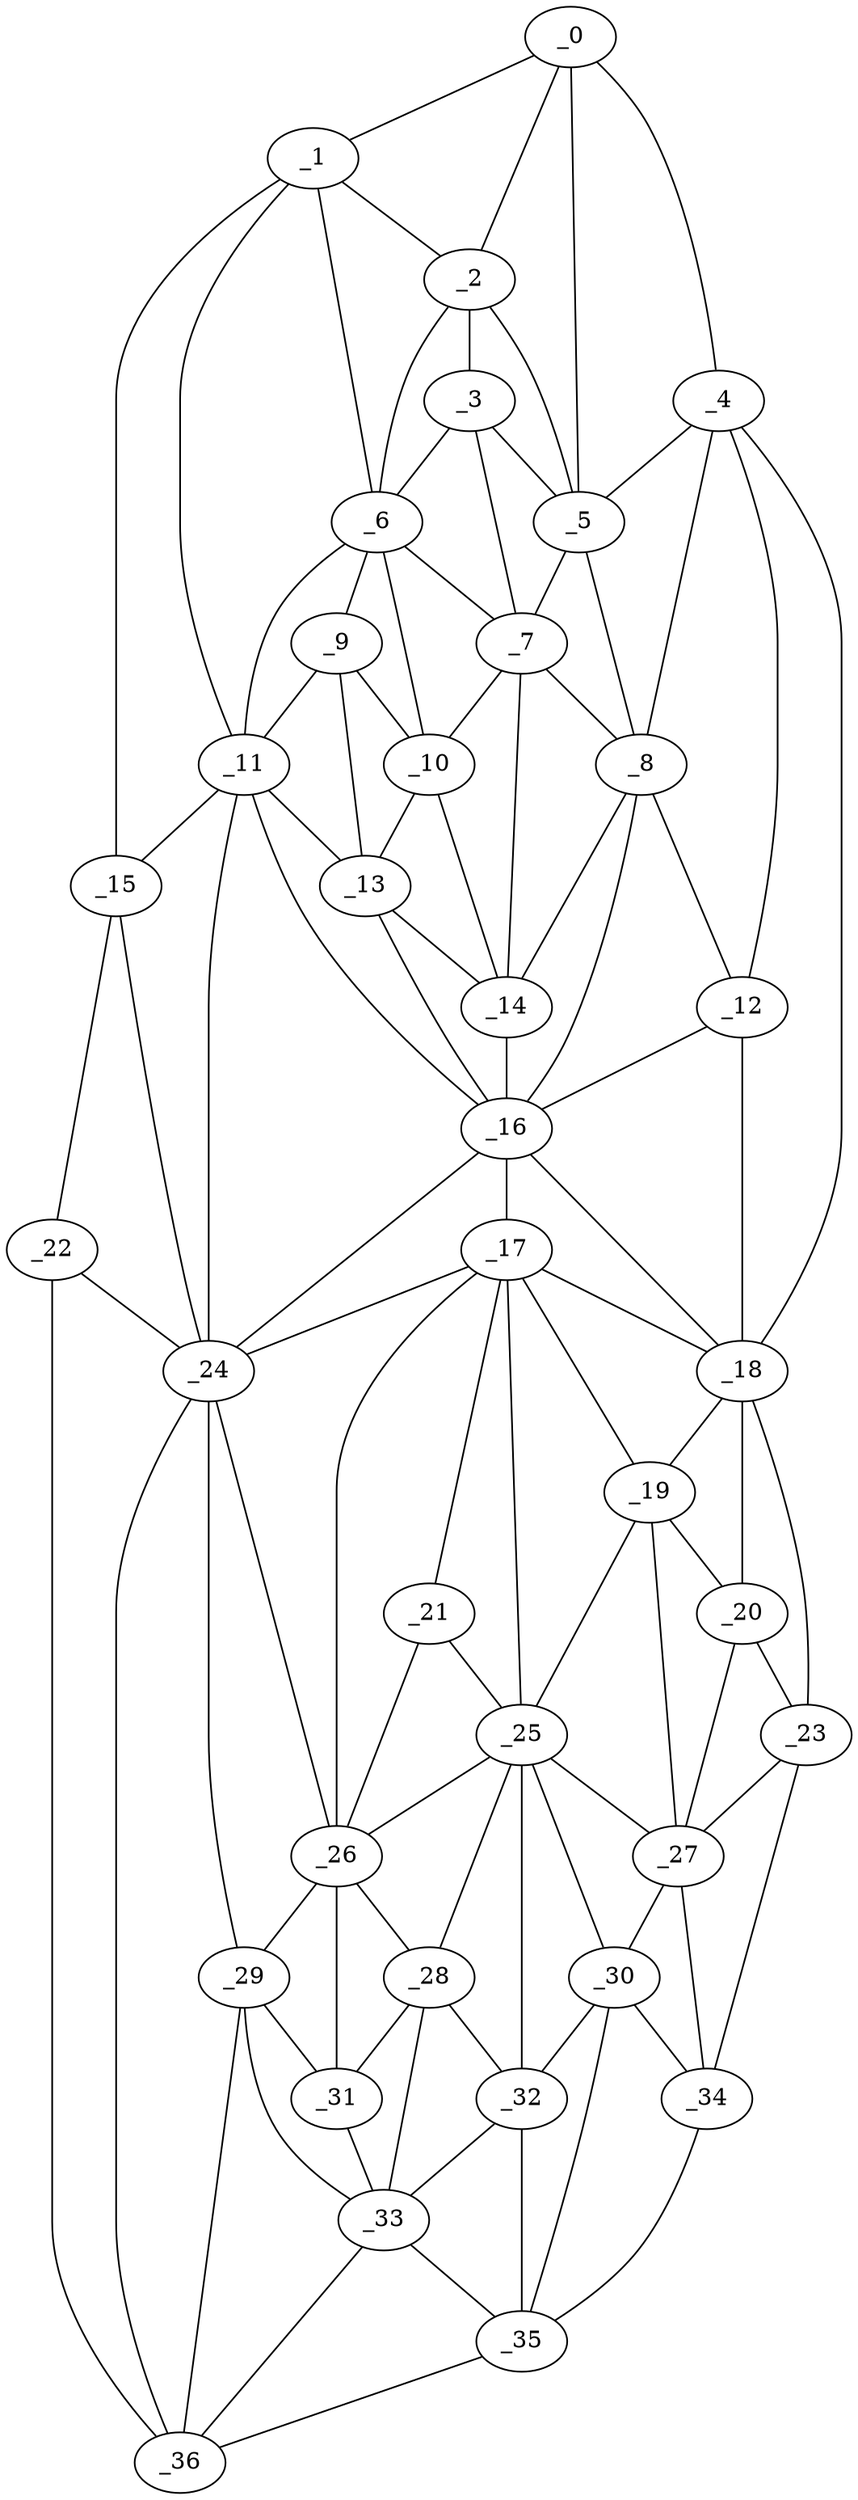 graph "obj6__270.gxl" {
	_0	 [x=8,
		y=11];
	_1	 [x=11,
		y=113];
	_0 -- _1	 [valence=1];
	_2	 [x=12,
		y=34];
	_0 -- _2	 [valence=1];
	_4	 [x=19,
		y=8];
	_0 -- _4	 [valence=1];
	_5	 [x=19,
		y=29];
	_0 -- _5	 [valence=2];
	_1 -- _2	 [valence=1];
	_6	 [x=23,
		y=74];
	_1 -- _6	 [valence=2];
	_11	 [x=30,
		y=84];
	_1 -- _11	 [valence=2];
	_15	 [x=45,
		y=113];
	_1 -- _15	 [valence=1];
	_3	 [x=15,
		y=38];
	_2 -- _3	 [valence=2];
	_2 -- _5	 [valence=2];
	_2 -- _6	 [valence=1];
	_3 -- _5	 [valence=1];
	_3 -- _6	 [valence=2];
	_7	 [x=25,
		y=48];
	_3 -- _7	 [valence=1];
	_4 -- _5	 [valence=2];
	_8	 [x=27,
		y=15];
	_4 -- _8	 [valence=1];
	_12	 [x=32,
		y=8];
	_4 -- _12	 [valence=2];
	_18	 [x=72,
		y=5];
	_4 -- _18	 [valence=1];
	_5 -- _7	 [valence=2];
	_5 -- _8	 [valence=1];
	_6 -- _7	 [valence=2];
	_9	 [x=27,
		y=70];
	_6 -- _9	 [valence=1];
	_10	 [x=29,
		y=64];
	_6 -- _10	 [valence=2];
	_6 -- _11	 [valence=1];
	_7 -- _8	 [valence=2];
	_7 -- _10	 [valence=1];
	_14	 [x=38,
		y=55];
	_7 -- _14	 [valence=2];
	_8 -- _12	 [valence=2];
	_8 -- _14	 [valence=1];
	_16	 [x=59,
		y=55];
	_8 -- _16	 [valence=1];
	_9 -- _10	 [valence=2];
	_9 -- _11	 [valence=2];
	_13	 [x=36,
		y=62];
	_9 -- _13	 [valence=1];
	_10 -- _13	 [valence=2];
	_10 -- _14	 [valence=2];
	_11 -- _13	 [valence=2];
	_11 -- _15	 [valence=2];
	_11 -- _16	 [valence=2];
	_24	 [x=88,
		y=91];
	_11 -- _24	 [valence=2];
	_12 -- _16	 [valence=2];
	_12 -- _18	 [valence=2];
	_13 -- _14	 [valence=2];
	_13 -- _16	 [valence=2];
	_14 -- _16	 [valence=2];
	_22	 [x=86,
		y=113];
	_15 -- _22	 [valence=1];
	_15 -- _24	 [valence=1];
	_17	 [x=70,
		y=55];
	_16 -- _17	 [valence=2];
	_16 -- _18	 [valence=1];
	_16 -- _24	 [valence=2];
	_17 -- _18	 [valence=2];
	_19	 [x=76,
		y=6];
	_17 -- _19	 [valence=1];
	_21	 [x=86,
		y=57];
	_17 -- _21	 [valence=2];
	_17 -- _24	 [valence=2];
	_25	 [x=90,
		y=47];
	_17 -- _25	 [valence=2];
	_26	 [x=91,
		y=62];
	_17 -- _26	 [valence=2];
	_18 -- _19	 [valence=2];
	_20	 [x=85,
		y=6];
	_18 -- _20	 [valence=2];
	_23	 [x=88,
		y=6];
	_18 -- _23	 [valence=1];
	_19 -- _20	 [valence=1];
	_19 -- _25	 [valence=2];
	_27	 [x=94,
		y=15];
	_19 -- _27	 [valence=1];
	_20 -- _23	 [valence=1];
	_20 -- _27	 [valence=2];
	_21 -- _25	 [valence=1];
	_21 -- _26	 [valence=2];
	_22 -- _24	 [valence=1];
	_36	 [x=117,
		y=112];
	_22 -- _36	 [valence=1];
	_23 -- _27	 [valence=2];
	_34	 [x=110,
		y=12];
	_23 -- _34	 [valence=1];
	_24 -- _26	 [valence=1];
	_29	 [x=97,
		y=83];
	_24 -- _29	 [valence=2];
	_24 -- _36	 [valence=1];
	_25 -- _26	 [valence=2];
	_25 -- _27	 [valence=1];
	_28	 [x=97,
		y=64];
	_25 -- _28	 [valence=1];
	_30	 [x=100,
		y=27];
	_25 -- _30	 [valence=2];
	_32	 [x=103,
		y=31];
	_25 -- _32	 [valence=1];
	_26 -- _28	 [valence=2];
	_26 -- _29	 [valence=2];
	_31	 [x=100,
		y=71];
	_26 -- _31	 [valence=2];
	_27 -- _30	 [valence=2];
	_27 -- _34	 [valence=2];
	_28 -- _31	 [valence=1];
	_28 -- _32	 [valence=1];
	_33	 [x=103,
		y=73];
	_28 -- _33	 [valence=2];
	_29 -- _31	 [valence=2];
	_29 -- _33	 [valence=2];
	_29 -- _36	 [valence=1];
	_30 -- _32	 [valence=1];
	_30 -- _34	 [valence=2];
	_35	 [x=114,
		y=19];
	_30 -- _35	 [valence=2];
	_31 -- _33	 [valence=1];
	_32 -- _33	 [valence=2];
	_32 -- _35	 [valence=2];
	_33 -- _35	 [valence=1];
	_33 -- _36	 [valence=2];
	_34 -- _35	 [valence=1];
	_35 -- _36	 [valence=1];
}

